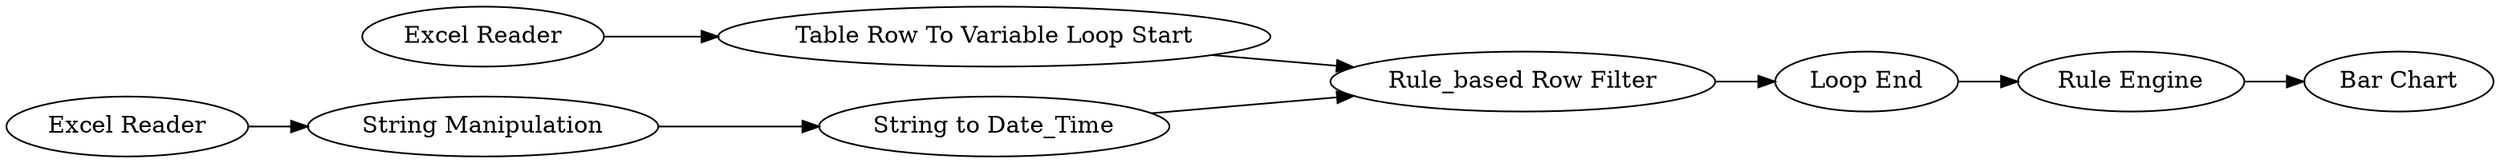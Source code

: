 digraph {
	6 -> 3
	13 -> 15
	15 -> 16
	17 -> 19
	2 -> 6
	1 -> 13
	3 -> 15
	16 -> 17
	16 [label="Loop End"]
	13 [label="Table Row To Variable Loop Start"]
	1 [label="Excel Reader"]
	6 [label="String Manipulation"]
	15 [label="Rule_based Row Filter"]
	17 [label="Rule Engine"]
	3 [label="String to Date_Time"]
	2 [label="Excel Reader"]
	19 [label="Bar Chart"]
	rankdir=LR
}
